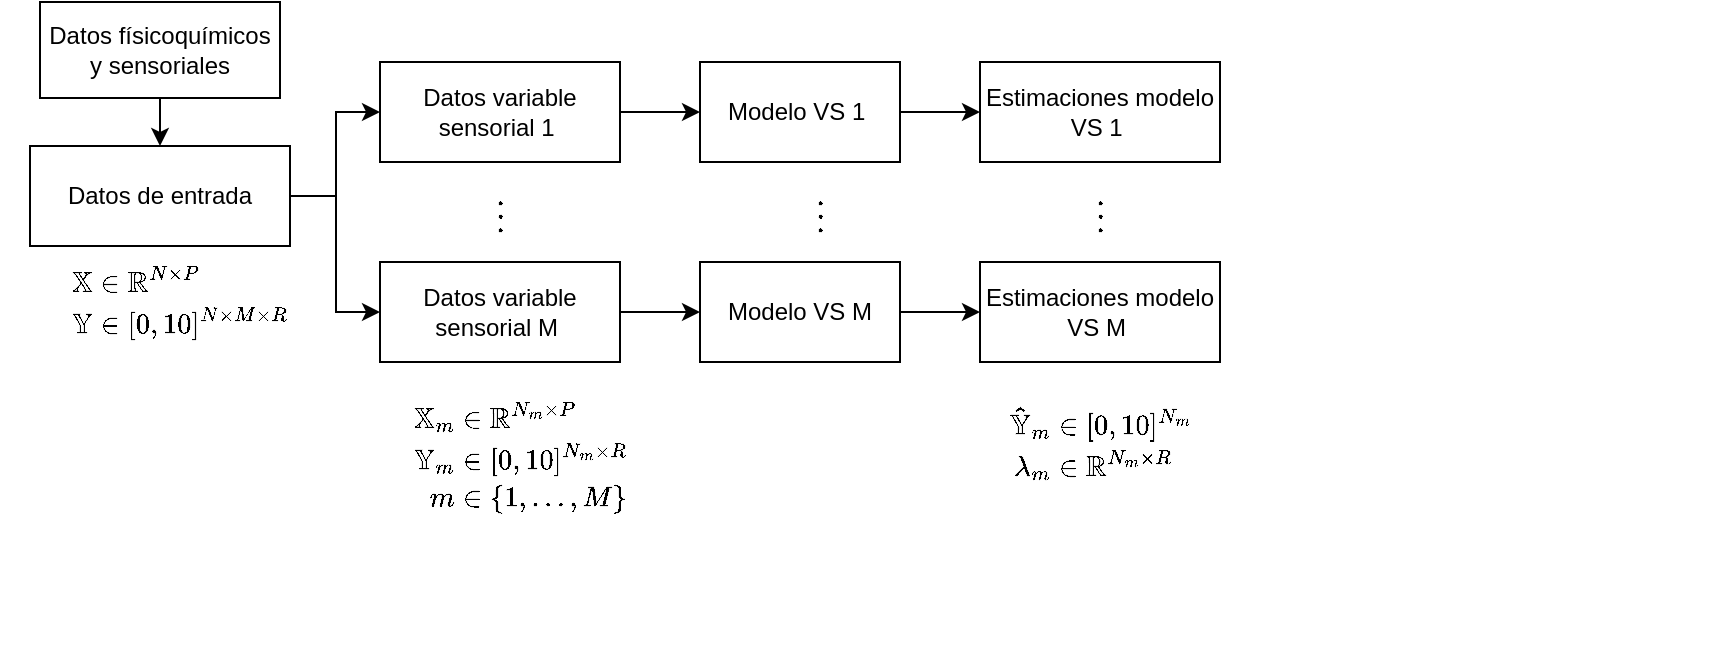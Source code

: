 <mxfile version="26.0.10">
  <diagram id="C5RBs43oDa-KdzZeNtuy" name="Page-1">
    <mxGraphModel dx="989" dy="532" grid="1" gridSize="10" guides="1" tooltips="1" connect="1" arrows="1" fold="1" page="1" pageScale="1" pageWidth="827" pageHeight="1169" math="1" shadow="0">
      <root>
        <mxCell id="WIyWlLk6GJQsqaUBKTNV-0" />
        <mxCell id="WIyWlLk6GJQsqaUBKTNV-1" parent="WIyWlLk6GJQsqaUBKTNV-0" />
        <mxCell id="bKT88K2eKm8Ra163NtKh-31" value="" style="group" vertex="1" connectable="0" parent="WIyWlLk6GJQsqaUBKTNV-1">
          <mxGeometry x="650" y="30" width="356" height="240" as="geometry" />
        </mxCell>
        <mxCell id="bKT88K2eKm8Ra163NtKh-33" value="Estimaciones modelo VS 1&amp;nbsp;" style="rounded=0;whiteSpace=wrap;html=1;glass=0;" vertex="1" parent="bKT88K2eKm8Ra163NtKh-31">
          <mxGeometry width="120" height="50" as="geometry" />
        </mxCell>
        <mxCell id="bKT88K2eKm8Ra163NtKh-34" value="Estimaciones modelo VS M&amp;nbsp;" style="rounded=0;whiteSpace=wrap;html=1;glass=0;" vertex="1" parent="bKT88K2eKm8Ra163NtKh-31">
          <mxGeometry y="100" width="120" height="50" as="geometry" />
        </mxCell>
        <mxCell id="bKT88K2eKm8Ra163NtKh-35" value="$$ \vdots $$" style="text;html=1;align=center;verticalAlign=middle;whiteSpace=wrap;rounded=0;fontSize=14;" vertex="1" parent="bKT88K2eKm8Ra163NtKh-31">
          <mxGeometry x="30" y="60" width="60" height="30" as="geometry" />
        </mxCell>
        <mxCell id="bKT88K2eKm8Ra163NtKh-36" value="&amp;nbsp;\[ \begin{align} \mathbb{\hat{Y}}_m &amp;amp;\in [0, 10]^{N_m} \\ \lambda_m &amp;amp; \in \mathbb{R}^{N_m \times R} \end{align}\]" style="text;html=1;align=center;verticalAlign=middle;resizable=0;points=[];autosize=1;strokeColor=none;fillColor=none;" vertex="1" parent="bKT88K2eKm8Ra163NtKh-31">
          <mxGeometry x="-255" y="168" width="630" height="30" as="geometry" />
        </mxCell>
        <mxCell id="bKT88K2eKm8Ra163NtKh-47" value="" style="group" vertex="1" connectable="0" parent="WIyWlLk6GJQsqaUBKTNV-1">
          <mxGeometry x="160" width="474" height="270" as="geometry" />
        </mxCell>
        <mxCell id="bKT88K2eKm8Ra163NtKh-16" value="" style="group" vertex="1" connectable="0" parent="bKT88K2eKm8Ra163NtKh-47">
          <mxGeometry y="72" width="160" height="100" as="geometry" />
        </mxCell>
        <mxCell id="WIyWlLk6GJQsqaUBKTNV-3" value="Datos de entrada" style="rounded=0;whiteSpace=wrap;html=1;fontSize=12;glass=0;strokeWidth=1;shadow=0;" parent="bKT88K2eKm8Ra163NtKh-16" vertex="1">
          <mxGeometry x="15" width="130" height="50" as="geometry" />
        </mxCell>
        <mxCell id="bKT88K2eKm8Ra163NtKh-10" value="&lt;div&gt;\[\begin{align} \mathbb{X} &amp;amp;\in \mathbb{R}^{N\times P} \\ \mathbb{Y} &amp;amp;\in [0, 10]^{N \times M \times R} \end{align}\]&lt;/div&gt;&lt;div&gt;&lt;br&gt;&lt;/div&gt;" style="text;html=1;align=center;verticalAlign=middle;whiteSpace=wrap;rounded=0;" vertex="1" parent="bKT88K2eKm8Ra163NtKh-16">
          <mxGeometry x="60" y="70" width="60" height="30" as="geometry" />
        </mxCell>
        <mxCell id="bKT88K2eKm8Ra163NtKh-23" value="" style="group" vertex="1" connectable="0" parent="bKT88K2eKm8Ra163NtKh-47">
          <mxGeometry x="190" y="30" width="124" height="240" as="geometry" />
        </mxCell>
        <mxCell id="bKT88K2eKm8Ra163NtKh-9" value="&lt;div&gt;&lt;br&gt;&lt;/div&gt;" style="text;html=1;align=center;verticalAlign=middle;whiteSpace=wrap;rounded=0;" vertex="1" parent="bKT88K2eKm8Ra163NtKh-23">
          <mxGeometry x="60" y="210" width="60" height="30" as="geometry" />
        </mxCell>
        <mxCell id="bKT88K2eKm8Ra163NtKh-14" value="&lt;div&gt;\[\begin{align} \mathbb{X}_m &amp;amp;\in \mathbb{R}^{N_m \times P} \\ \mathbb{Y}_m &amp;amp;\in [0, 10]^{N_m&amp;nbsp; \times R} \\ m &amp;amp; \in \{1, ...,M\} \end{align} \]&lt;/div&gt;&lt;div&gt;&lt;br&gt;&lt;/div&gt;" style="text;html=1;align=center;verticalAlign=middle;whiteSpace=wrap;rounded=0;" vertex="1" parent="bKT88K2eKm8Ra163NtKh-23">
          <mxGeometry x="40" y="190" width="60" height="30" as="geometry" />
        </mxCell>
        <mxCell id="bKT88K2eKm8Ra163NtKh-18" value="Datos variable sensorial 1&amp;nbsp;" style="rounded=0;whiteSpace=wrap;html=1;glass=0;" vertex="1" parent="bKT88K2eKm8Ra163NtKh-23">
          <mxGeometry width="120" height="50" as="geometry" />
        </mxCell>
        <mxCell id="bKT88K2eKm8Ra163NtKh-20" value="Datos variable sensorial M&amp;nbsp;" style="rounded=0;whiteSpace=wrap;html=1;glass=0;" vertex="1" parent="bKT88K2eKm8Ra163NtKh-23">
          <mxGeometry y="100" width="120" height="50" as="geometry" />
        </mxCell>
        <mxCell id="bKT88K2eKm8Ra163NtKh-22" value="$$ \vdots $$" style="text;html=1;align=center;verticalAlign=middle;whiteSpace=wrap;rounded=0;fontSize=14;" vertex="1" parent="bKT88K2eKm8Ra163NtKh-23">
          <mxGeometry x="30" y="60" width="60" height="30" as="geometry" />
        </mxCell>
        <mxCell id="bKT88K2eKm8Ra163NtKh-37" style="edgeStyle=orthogonalEdgeStyle;rounded=0;orthogonalLoop=1;jettySize=auto;html=1;entryX=0.5;entryY=0;entryDx=0;entryDy=0;" edge="1" parent="bKT88K2eKm8Ra163NtKh-47" source="bKT88K2eKm8Ra163NtKh-24" target="WIyWlLk6GJQsqaUBKTNV-3">
          <mxGeometry relative="1" as="geometry" />
        </mxCell>
        <mxCell id="bKT88K2eKm8Ra163NtKh-24" value="Datos físicoquímicos y sensoriales" style="rounded=0;whiteSpace=wrap;html=1;" vertex="1" parent="bKT88K2eKm8Ra163NtKh-47">
          <mxGeometry x="20" width="120" height="48" as="geometry" />
        </mxCell>
        <mxCell id="bKT88K2eKm8Ra163NtKh-25" value="" style="group" vertex="1" connectable="0" parent="bKT88K2eKm8Ra163NtKh-47">
          <mxGeometry x="350" y="30" width="124" height="240" as="geometry" />
        </mxCell>
        <mxCell id="bKT88K2eKm8Ra163NtKh-28" value="Modelo VS 1&amp;nbsp;" style="rounded=0;whiteSpace=wrap;html=1;glass=0;" vertex="1" parent="bKT88K2eKm8Ra163NtKh-25">
          <mxGeometry width="100" height="50" as="geometry" />
        </mxCell>
        <mxCell id="bKT88K2eKm8Ra163NtKh-29" value="Modelo VS M" style="rounded=0;whiteSpace=wrap;html=1;glass=0;" vertex="1" parent="bKT88K2eKm8Ra163NtKh-25">
          <mxGeometry y="100" width="100" height="50" as="geometry" />
        </mxCell>
        <mxCell id="bKT88K2eKm8Ra163NtKh-30" value="$$ \vdots $$" style="text;html=1;align=center;verticalAlign=middle;whiteSpace=wrap;rounded=0;fontSize=14;" vertex="1" parent="bKT88K2eKm8Ra163NtKh-25">
          <mxGeometry x="30" y="60" width="60" height="30" as="geometry" />
        </mxCell>
        <mxCell id="bKT88K2eKm8Ra163NtKh-38" style="edgeStyle=orthogonalEdgeStyle;rounded=0;orthogonalLoop=1;jettySize=auto;html=1;entryX=0;entryY=0.5;entryDx=0;entryDy=0;" edge="1" parent="bKT88K2eKm8Ra163NtKh-47" source="WIyWlLk6GJQsqaUBKTNV-3" target="bKT88K2eKm8Ra163NtKh-18">
          <mxGeometry relative="1" as="geometry">
            <Array as="points">
              <mxPoint x="168" y="97" />
              <mxPoint x="168" y="55" />
            </Array>
          </mxGeometry>
        </mxCell>
        <mxCell id="bKT88K2eKm8Ra163NtKh-39" style="edgeStyle=orthogonalEdgeStyle;rounded=0;orthogonalLoop=1;jettySize=auto;html=1;exitX=1;exitY=0.5;exitDx=0;exitDy=0;entryX=0;entryY=0.5;entryDx=0;entryDy=0;" edge="1" parent="bKT88K2eKm8Ra163NtKh-47" source="WIyWlLk6GJQsqaUBKTNV-3" target="bKT88K2eKm8Ra163NtKh-20">
          <mxGeometry relative="1" as="geometry">
            <Array as="points">
              <mxPoint x="168" y="97" />
              <mxPoint x="168" y="155" />
            </Array>
          </mxGeometry>
        </mxCell>
        <mxCell id="bKT88K2eKm8Ra163NtKh-43" style="edgeStyle=orthogonalEdgeStyle;rounded=0;orthogonalLoop=1;jettySize=auto;html=1;entryX=0;entryY=0.5;entryDx=0;entryDy=0;" edge="1" parent="bKT88K2eKm8Ra163NtKh-47" source="bKT88K2eKm8Ra163NtKh-18" target="bKT88K2eKm8Ra163NtKh-28">
          <mxGeometry relative="1" as="geometry" />
        </mxCell>
        <mxCell id="bKT88K2eKm8Ra163NtKh-44" style="edgeStyle=orthogonalEdgeStyle;rounded=0;orthogonalLoop=1;jettySize=auto;html=1;entryX=0;entryY=0.5;entryDx=0;entryDy=0;" edge="1" parent="bKT88K2eKm8Ra163NtKh-47" source="bKT88K2eKm8Ra163NtKh-28" target="bKT88K2eKm8Ra163NtKh-33">
          <mxGeometry relative="1" as="geometry" />
        </mxCell>
        <mxCell id="bKT88K2eKm8Ra163NtKh-45" style="edgeStyle=orthogonalEdgeStyle;rounded=0;orthogonalLoop=1;jettySize=auto;html=1;" edge="1" parent="bKT88K2eKm8Ra163NtKh-47" source="bKT88K2eKm8Ra163NtKh-29" target="bKT88K2eKm8Ra163NtKh-34">
          <mxGeometry relative="1" as="geometry" />
        </mxCell>
        <mxCell id="bKT88K2eKm8Ra163NtKh-46" style="edgeStyle=orthogonalEdgeStyle;rounded=0;orthogonalLoop=1;jettySize=auto;html=1;" edge="1" parent="bKT88K2eKm8Ra163NtKh-47" source="bKT88K2eKm8Ra163NtKh-20" target="bKT88K2eKm8Ra163NtKh-29">
          <mxGeometry relative="1" as="geometry" />
        </mxCell>
      </root>
    </mxGraphModel>
  </diagram>
</mxfile>

